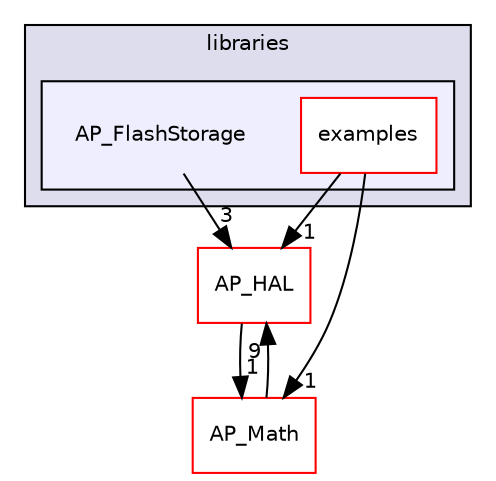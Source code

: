 digraph "libraries/AP_FlashStorage" {
  compound=true
  node [ fontsize="10", fontname="Helvetica"];
  edge [ labelfontsize="10", labelfontname="Helvetica"];
  subgraph clusterdir_bc0718b08fb2015b8e59c47b2805f60c {
    graph [ bgcolor="#ddddee", pencolor="black", label="libraries" fontname="Helvetica", fontsize="10", URL="dir_bc0718b08fb2015b8e59c47b2805f60c.html"]
  subgraph clusterdir_a5e8317ea8fbc1e9c094c93f9cc8aed6 {
    graph [ bgcolor="#eeeeff", pencolor="black", label="" URL="dir_a5e8317ea8fbc1e9c094c93f9cc8aed6.html"];
    dir_a5e8317ea8fbc1e9c094c93f9cc8aed6 [shape=plaintext label="AP_FlashStorage"];
    dir_94dcd8481bcc71a61f3fc904e6e00928 [shape=box label="examples" color="red" fillcolor="white" style="filled" URL="dir_94dcd8481bcc71a61f3fc904e6e00928.html"];
  }
  }
  dir_1cbc10423b2512b31103883361e0123b [shape=box label="AP_HAL" fillcolor="white" style="filled" color="red" URL="dir_1cbc10423b2512b31103883361e0123b.html"];
  dir_93fb9127672489656ce87df72f6e986d [shape=box label="AP_Math" fillcolor="white" style="filled" color="red" URL="dir_93fb9127672489656ce87df72f6e986d.html"];
  dir_a5e8317ea8fbc1e9c094c93f9cc8aed6->dir_1cbc10423b2512b31103883361e0123b [headlabel="3", labeldistance=1.5 headhref="dir_000047_000057.html"];
  dir_94dcd8481bcc71a61f3fc904e6e00928->dir_1cbc10423b2512b31103883361e0123b [headlabel="1", labeldistance=1.5 headhref="dir_000048_000057.html"];
  dir_94dcd8481bcc71a61f3fc904e6e00928->dir_93fb9127672489656ce87df72f6e986d [headlabel="1", labeldistance=1.5 headhref="dir_000048_000098.html"];
  dir_1cbc10423b2512b31103883361e0123b->dir_93fb9127672489656ce87df72f6e986d [headlabel="1", labeldistance=1.5 headhref="dir_000057_000098.html"];
  dir_93fb9127672489656ce87df72f6e986d->dir_1cbc10423b2512b31103883361e0123b [headlabel="9", labeldistance=1.5 headhref="dir_000098_000057.html"];
}
